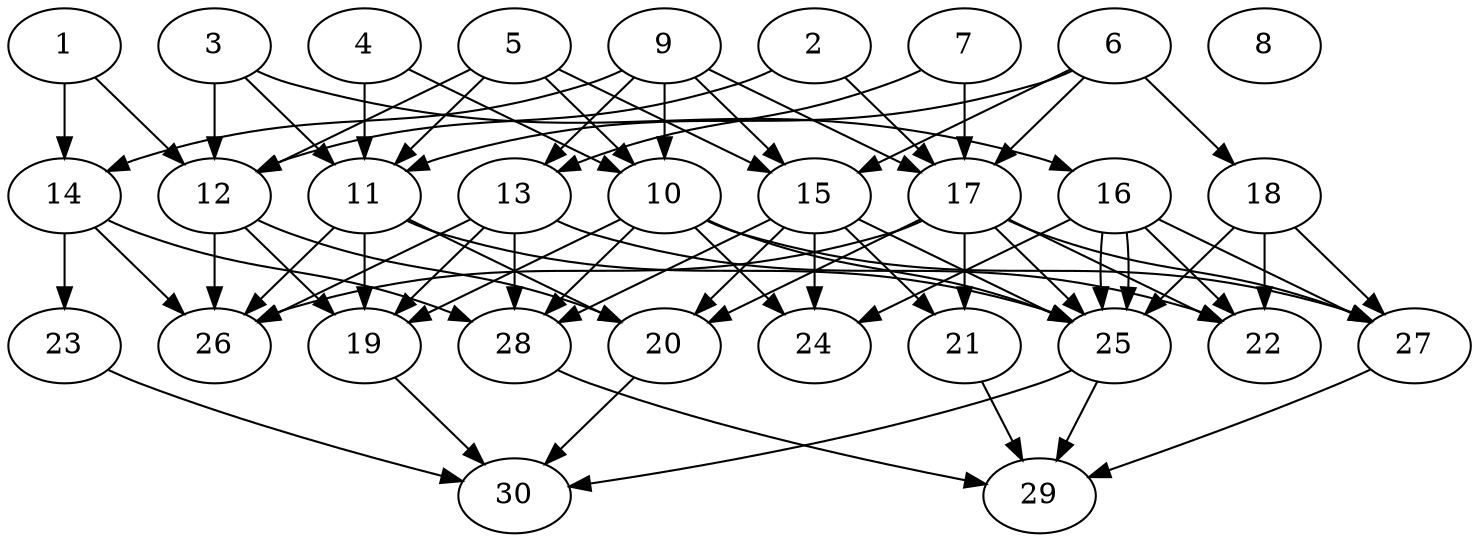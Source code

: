 // DAG automatically generated by daggen at Thu Oct  3 14:04:19 2019
// ./daggen --dot -n 30 --ccr 0.3 --fat 0.7 --regular 0.9 --density 0.7 --mindata 5242880 --maxdata 52428800 
digraph G {
  1 [size="163420160", alpha="0.10", expect_size="49026048"] 
  1 -> 12 [size ="49026048"]
  1 -> 14 [size ="49026048"]
  2 [size="23415467", alpha="0.20", expect_size="7024640"] 
  2 -> 12 [size ="7024640"]
  2 -> 17 [size ="7024640"]
  3 [size="49715200", alpha="0.10", expect_size="14914560"] 
  3 -> 11 [size ="14914560"]
  3 -> 12 [size ="14914560"]
  3 -> 16 [size ="14914560"]
  4 [size="103792640", alpha="0.11", expect_size="31137792"] 
  4 -> 10 [size ="31137792"]
  4 -> 11 [size ="31137792"]
  5 [size="157269333", alpha="0.15", expect_size="47180800"] 
  5 -> 10 [size ="47180800"]
  5 -> 11 [size ="47180800"]
  5 -> 12 [size ="47180800"]
  5 -> 15 [size ="47180800"]
  6 [size="113882453", alpha="0.08", expect_size="34164736"] 
  6 -> 11 [size ="34164736"]
  6 -> 15 [size ="34164736"]
  6 -> 17 [size ="34164736"]
  6 -> 18 [size ="34164736"]
  7 [size="105577813", alpha="0.12", expect_size="31673344"] 
  7 -> 13 [size ="31673344"]
  7 -> 17 [size ="31673344"]
  8 [size="163519147", alpha="0.04", expect_size="49055744"] 
  9 [size="99054933", alpha="0.07", expect_size="29716480"] 
  9 -> 10 [size ="29716480"]
  9 -> 13 [size ="29716480"]
  9 -> 14 [size ="29716480"]
  9 -> 15 [size ="29716480"]
  9 -> 17 [size ="29716480"]
  10 [size="125422933", alpha="0.03", expect_size="37626880"] 
  10 -> 19 [size ="37626880"]
  10 -> 24 [size ="37626880"]
  10 -> 25 [size ="37626880"]
  10 -> 27 [size ="37626880"]
  10 -> 28 [size ="37626880"]
  11 [size="75738453", alpha="0.18", expect_size="22721536"] 
  11 -> 19 [size ="22721536"]
  11 -> 20 [size ="22721536"]
  11 -> 25 [size ="22721536"]
  11 -> 26 [size ="22721536"]
  12 [size="157323947", alpha="0.11", expect_size="47197184"] 
  12 -> 19 [size ="47197184"]
  12 -> 20 [size ="47197184"]
  12 -> 26 [size ="47197184"]
  13 [size="153896960", alpha="0.11", expect_size="46169088"] 
  13 -> 19 [size ="46169088"]
  13 -> 22 [size ="46169088"]
  13 -> 26 [size ="46169088"]
  13 -> 28 [size ="46169088"]
  14 [size="75649707", alpha="0.08", expect_size="22694912"] 
  14 -> 23 [size ="22694912"]
  14 -> 26 [size ="22694912"]
  14 -> 28 [size ="22694912"]
  15 [size="161638400", alpha="0.18", expect_size="48491520"] 
  15 -> 20 [size ="48491520"]
  15 -> 21 [size ="48491520"]
  15 -> 24 [size ="48491520"]
  15 -> 25 [size ="48491520"]
  15 -> 28 [size ="48491520"]
  16 [size="118695253", alpha="0.18", expect_size="35608576"] 
  16 -> 22 [size ="35608576"]
  16 -> 24 [size ="35608576"]
  16 -> 25 [size ="35608576"]
  16 -> 25 [size ="35608576"]
  16 -> 27 [size ="35608576"]
  17 [size="24951467", alpha="0.00", expect_size="7485440"] 
  17 -> 20 [size ="7485440"]
  17 -> 21 [size ="7485440"]
  17 -> 22 [size ="7485440"]
  17 -> 25 [size ="7485440"]
  17 -> 26 [size ="7485440"]
  17 -> 27 [size ="7485440"]
  18 [size="122374827", alpha="0.12", expect_size="36712448"] 
  18 -> 22 [size ="36712448"]
  18 -> 25 [size ="36712448"]
  18 -> 27 [size ="36712448"]
  19 [size="153279147", alpha="0.08", expect_size="45983744"] 
  19 -> 30 [size ="45983744"]
  20 [size="47435093", alpha="0.13", expect_size="14230528"] 
  20 -> 30 [size ="14230528"]
  21 [size="74188800", alpha="0.17", expect_size="22256640"] 
  21 -> 29 [size ="22256640"]
  22 [size="56466773", alpha="0.01", expect_size="16940032"] 
  23 [size="142776320", alpha="0.10", expect_size="42832896"] 
  23 -> 30 [size ="42832896"]
  24 [size="68949333", alpha="0.09", expect_size="20684800"] 
  25 [size="129273173", alpha="0.07", expect_size="38781952"] 
  25 -> 29 [size ="38781952"]
  25 -> 30 [size ="38781952"]
  26 [size="112121173", alpha="0.16", expect_size="33636352"] 
  27 [size="99280213", alpha="0.17", expect_size="29784064"] 
  27 -> 29 [size ="29784064"]
  28 [size="103010987", alpha="0.17", expect_size="30903296"] 
  28 -> 29 [size ="30903296"]
  29 [size="41697280", alpha="0.06", expect_size="12509184"] 
  30 [size="100922027", alpha="0.10", expect_size="30276608"] 
}
